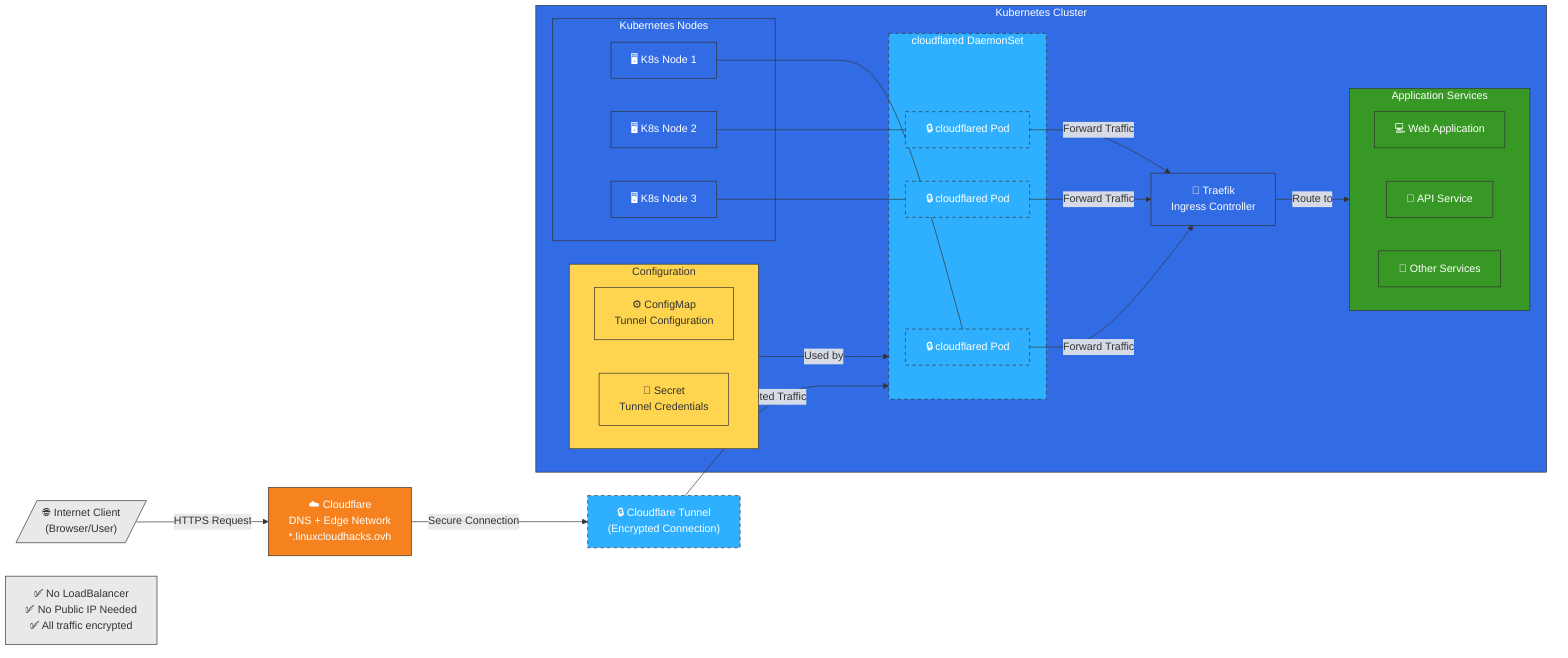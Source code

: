 flowchart LR
    %% Style definitions
    classDef internet fill:#e9e9e9,stroke:#333,stroke-width:1px
    classDef cloudflare fill:#f6821f,stroke:#333,stroke-width:1px,color:white
    classDef tunnel fill:#2fb0ff,stroke:#333,stroke-width:1px,color:white,stroke-dasharray: 5 5
    classDef kubernetes fill:#326ce5,stroke:#333,stroke-width:1px,color:white
    classDef service fill:#389826,stroke:#333,stroke-width:1px,color:white
    classDef config fill:#ffd54f,stroke:#333,stroke-width:1px
    
    %% Internet client
    Client[/"🌐 Internet Client 
    (Browser/User)"/]
    
    %% Cloudflare components
    CloudflareDNS["☁️ Cloudflare
    DNS + Edge Network
    *.linuxcloudhacks.ovh"]
    
    %% Cloudflare Tunnel
    CFTunnel["🔒 Cloudflare Tunnel
    (Encrypted Connection)"]
    
    %% Kubernetes Cluster boundary
    subgraph K8sCluster ["Kubernetes Cluster"]
        direction TB
        
        %% Configuration and secrets
        subgraph Config ["Configuration"]
            direction LR
            CFConfig["⚙️ ConfigMap
            Tunnel Configuration"]
            CFSecret["🔑 Secret
            Tunnel Credentials"]
        end
        
        %% Node level
        subgraph Nodes ["Kubernetes Nodes"]
            direction TB
            Node1["🖥️ K8s Node 1"]
            Node2["🖥️ K8s Node 2"]
            Node3["🖥️ K8s Node 3"]
        end
        
        %% cloudflared DaemonSet
        subgraph CFDaemonSet ["cloudflared DaemonSet"]
            direction TB
            CFD1["🔒 cloudflared Pod"]
            CFD2["🔒 cloudflared Pod"]
            CFD3["🔒 cloudflared Pod"]
        end
        
        %% Traefik Ingress
        Traefik["🚦 Traefik
        Ingress Controller"]
        
        %% Application Services
        subgraph Apps ["Application Services"]
            direction LR
            WebApp["💻 Web Application"]
            API["🔌 API Service"]
            OtherApp["📱 Other Services"]
        end
        
        %% Connect nodes to cloudflared pods
        Node1 --- CFD1
        Node2 --- CFD2
        Node3 --- CFD3
        
        %% Connect configuration to cloudflared
        Config -- "Used by" --> CFDaemonSet
        
        %% Connect cloudflared to Traefik
        CFD1 -- "Forward Traffic" --> Traefik
        CFD2 -- "Forward Traffic" --> Traefik
        CFD3 -- "Forward Traffic" --> Traefik
        
        %% Connect Traefik to services
        Traefik -- "Route to" --> Apps
    end
    
    %% External connections
    Client -- "HTTPS Request" --> CloudflareDNS
    CloudflareDNS -- "Secure Connection" --> CFTunnel
    CFTunnel -- "Encrypted Traffic" --> CFDaemonSet
    
    %% No Public IP Needed label
    NoPublicIP["✅ No LoadBalancer
    ✅ No Public IP Needed
    ✅ All traffic encrypted"]
    
    %% Apply styles
    class Client internet
    class CloudflareDNS cloudflare
    class CFTunnel tunnel
    class K8sCluster,Nodes,Node1,Node2,Node3,Traefik kubernetes
    class CFD1,CFD2,CFD3,CFDaemonSet tunnel
    class WebApp,API,OtherApp,Apps service
    class CFConfig,CFSecret,Config config
    class NoPublicIP internet